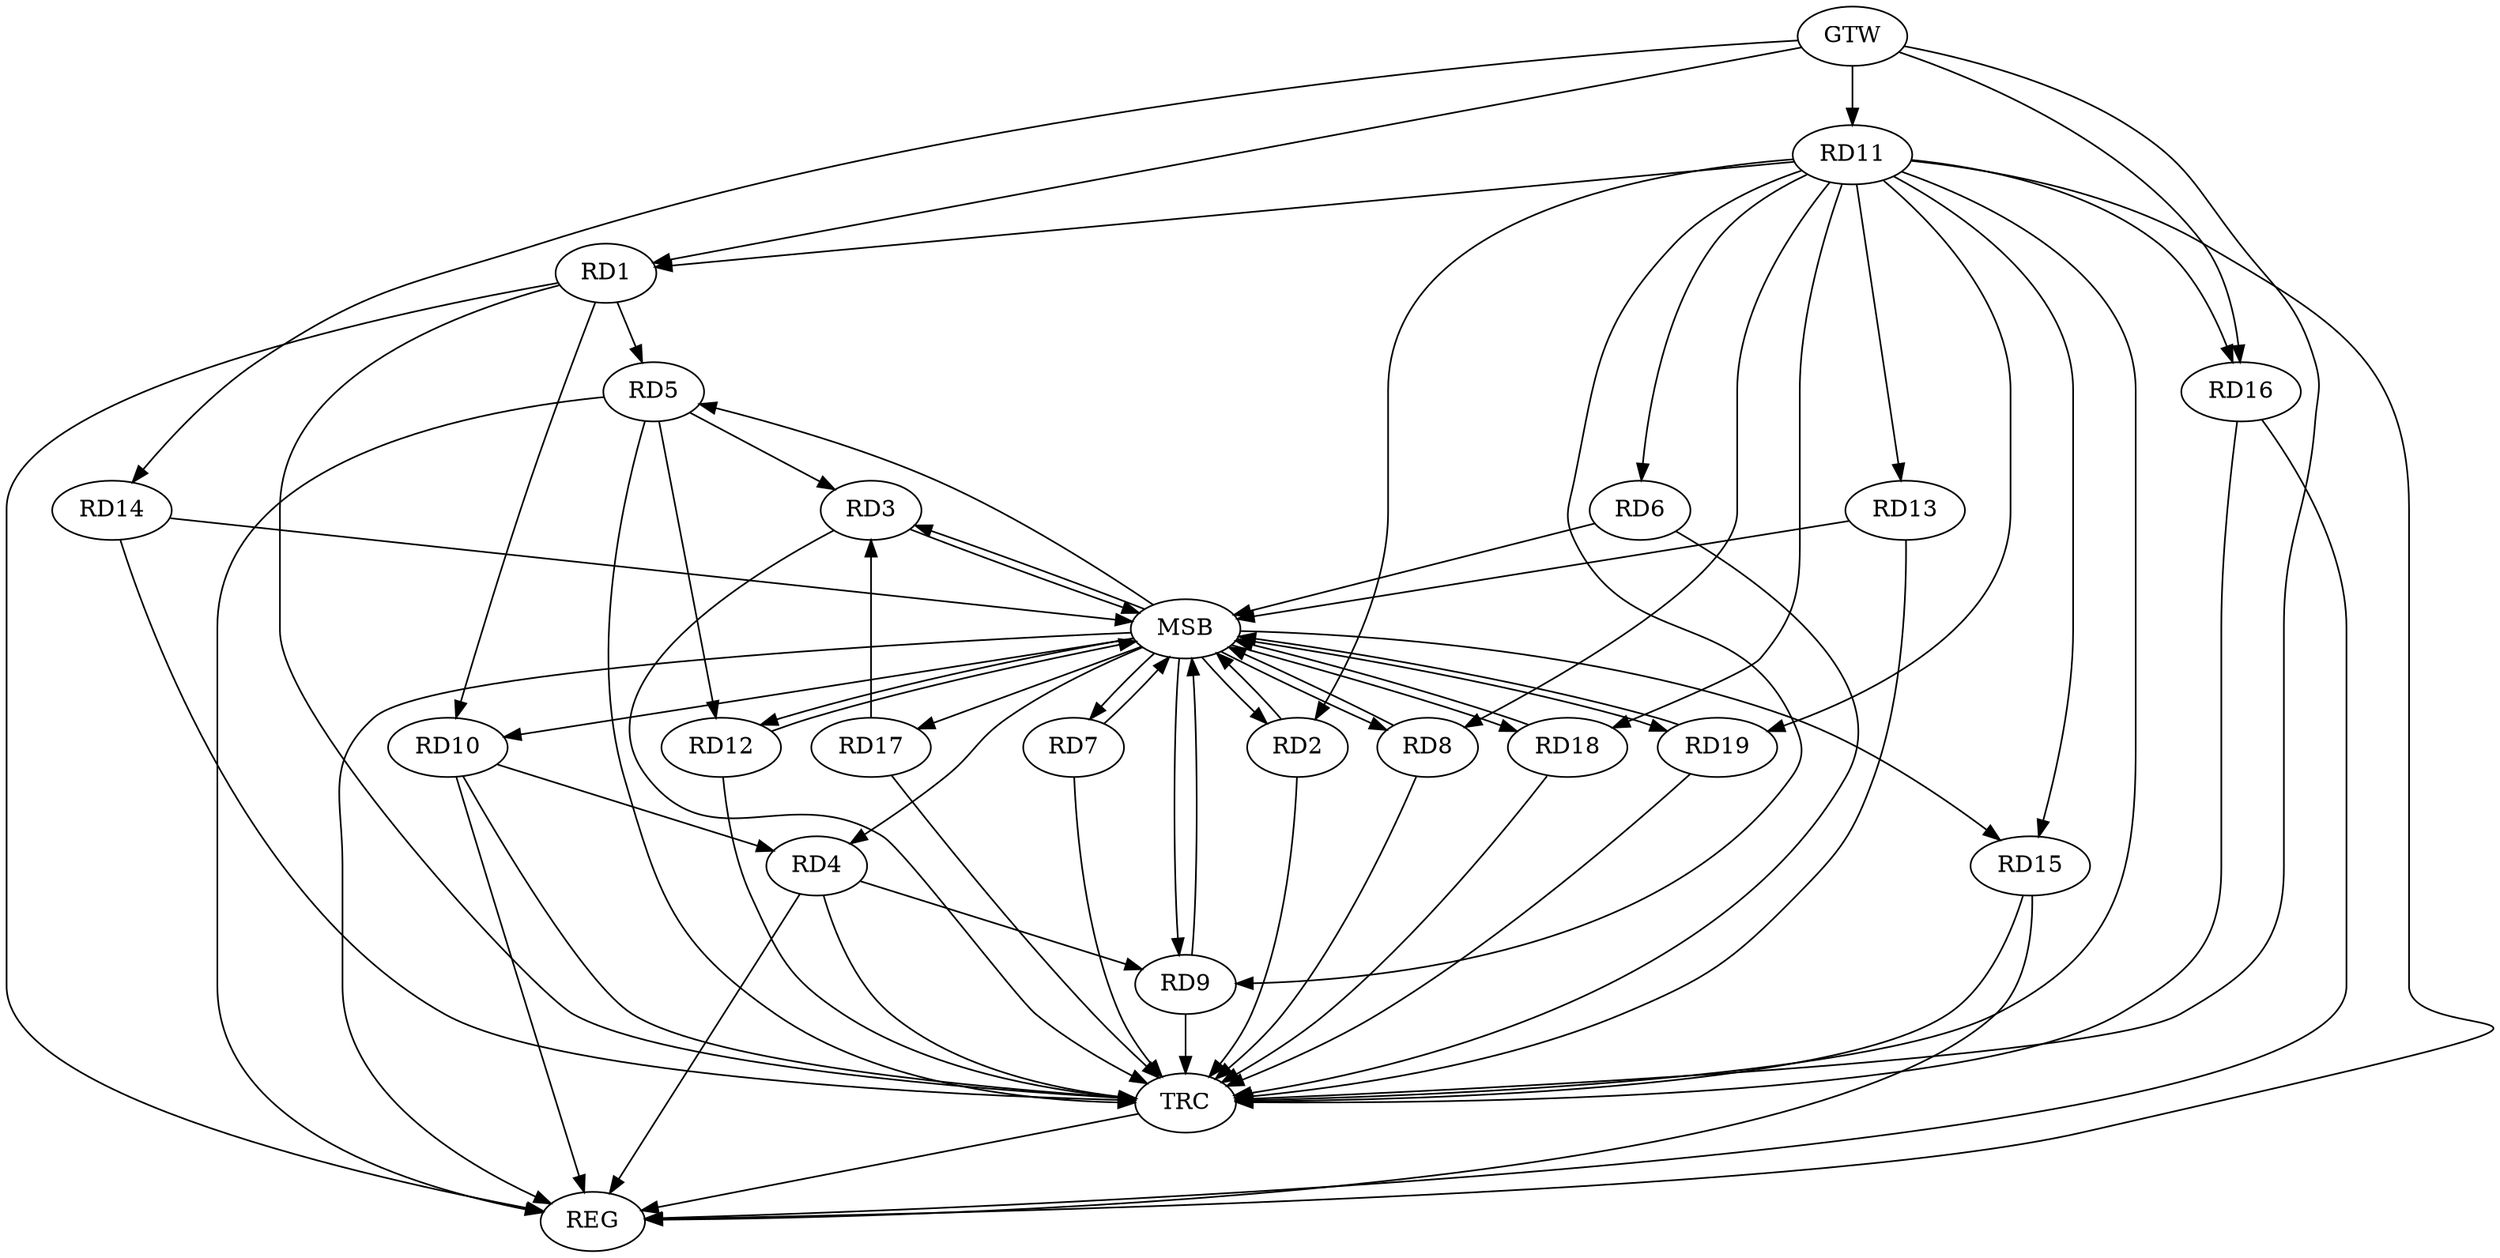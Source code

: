 strict digraph G {
  RD1 [ label="RD1" ];
  RD2 [ label="RD2" ];
  RD3 [ label="RD3" ];
  RD4 [ label="RD4" ];
  RD5 [ label="RD5" ];
  RD6 [ label="RD6" ];
  RD7 [ label="RD7" ];
  RD8 [ label="RD8" ];
  RD9 [ label="RD9" ];
  RD10 [ label="RD10" ];
  RD11 [ label="RD11" ];
  RD12 [ label="RD12" ];
  RD13 [ label="RD13" ];
  RD14 [ label="RD14" ];
  RD15 [ label="RD15" ];
  RD16 [ label="RD16" ];
  RD17 [ label="RD17" ];
  RD18 [ label="RD18" ];
  RD19 [ label="RD19" ];
  GTW [ label="GTW" ];
  REG [ label="REG" ];
  MSB [ label="MSB" ];
  TRC [ label="TRC" ];
  RD1 -> RD5;
  RD1 -> RD10;
  RD5 -> RD3;
  RD17 -> RD3;
  RD4 -> RD9;
  RD10 -> RD4;
  RD5 -> RD12;
  RD11 -> RD6;
  RD11 -> RD9;
  RD11 -> RD13;
  RD11 -> RD19;
  GTW -> RD1;
  GTW -> RD11;
  GTW -> RD14;
  GTW -> RD16;
  RD1 -> REG;
  RD4 -> REG;
  RD5 -> REG;
  RD10 -> REG;
  RD11 -> REG;
  RD15 -> REG;
  RD16 -> REG;
  RD2 -> MSB;
  MSB -> RD12;
  MSB -> RD15;
  MSB -> REG;
  RD3 -> MSB;
  MSB -> RD8;
  MSB -> RD9;
  MSB -> RD19;
  RD6 -> MSB;
  MSB -> RD7;
  RD7 -> MSB;
  MSB -> RD2;
  MSB -> RD3;
  MSB -> RD18;
  RD8 -> MSB;
  MSB -> RD10;
  RD9 -> MSB;
  RD12 -> MSB;
  MSB -> RD5;
  MSB -> RD17;
  RD13 -> MSB;
  MSB -> RD4;
  RD14 -> MSB;
  RD18 -> MSB;
  RD19 -> MSB;
  RD1 -> TRC;
  RD2 -> TRC;
  RD3 -> TRC;
  RD4 -> TRC;
  RD5 -> TRC;
  RD6 -> TRC;
  RD7 -> TRC;
  RD8 -> TRC;
  RD9 -> TRC;
  RD10 -> TRC;
  RD11 -> TRC;
  RD12 -> TRC;
  RD13 -> TRC;
  RD14 -> TRC;
  RD15 -> TRC;
  RD16 -> TRC;
  RD17 -> TRC;
  RD18 -> TRC;
  RD19 -> TRC;
  GTW -> TRC;
  TRC -> REG;
  RD11 -> RD18;
  RD11 -> RD8;
  RD11 -> RD1;
  RD11 -> RD16;
  RD11 -> RD15;
  RD11 -> RD2;
}
